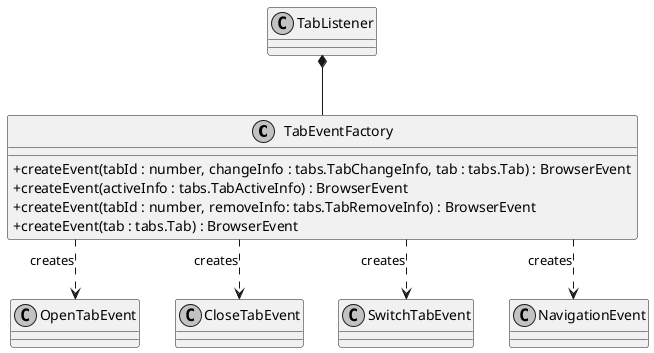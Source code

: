 @startuml
skinparam linetype ortho
skinparam monochrome true
skinparam classAttributeIconSize 0
class TabEventFactory {
	+ createEvent(tabId : number, changeInfo : tabs.TabChangeInfo, tab : tabs.Tab) : BrowserEvent
	+ createEvent(activeInfo : tabs.TabActiveInfo) : BrowserEvent
	+ createEvent(tabId : number, removeInfo: tabs.TabRemoveInfo) : BrowserEvent
	+ createEvent(tab : tabs.Tab) : BrowserEvent
}
TabListener *-- TabEventFactory
TabEventFactory .DOWN.> OpenTabEvent : creates
TabEventFactory .DOWN.> CloseTabEvent : creates
TabEventFactory .DOWN.> SwitchTabEvent : creates
TabEventFactory .DOWN.> NavigationEvent : creates
@enduml
